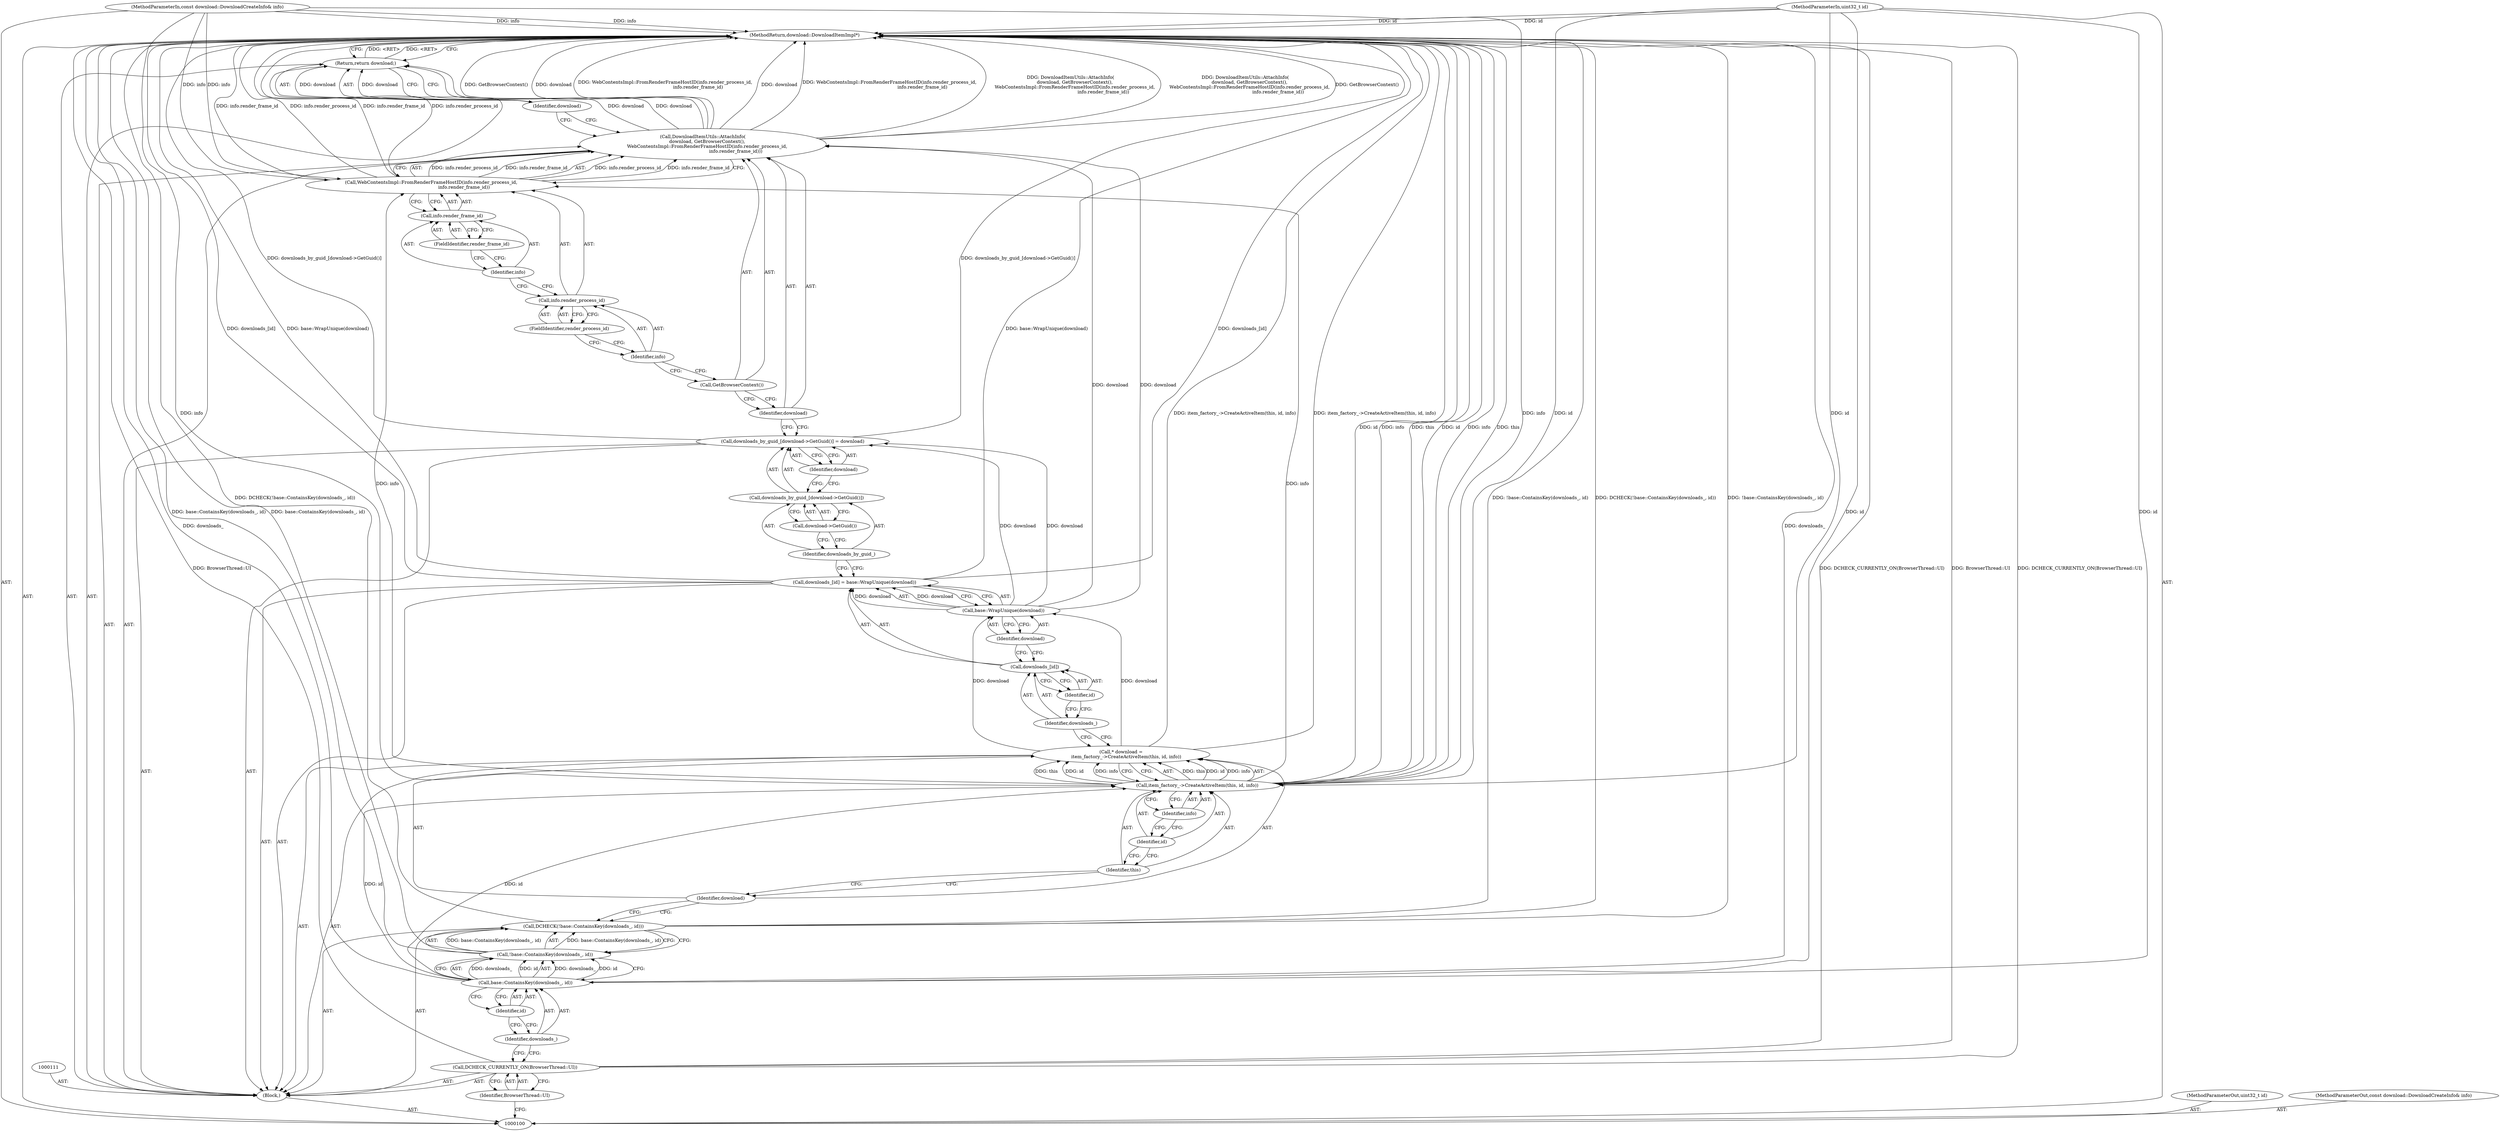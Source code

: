 digraph "1_Chrome_17368442aec0f48859a3561ae5e441175c7041ba" {
"1000141" [label="(MethodReturn,download::DownloadItemImpl*)"];
"1000124" [label="(Call,downloads_by_guid_[download->GetGuid()] = download)"];
"1000125" [label="(Call,downloads_by_guid_[download->GetGuid()])"];
"1000126" [label="(Identifier,downloads_by_guid_)"];
"1000127" [label="(Call,download->GetGuid())"];
"1000128" [label="(Identifier,download)"];
"1000129" [label="(Call,DownloadItemUtils::AttachInfo(\n      download, GetBrowserContext(),\n      WebContentsImpl::FromRenderFrameHostID(info.render_process_id,\n                                             info.render_frame_id)))"];
"1000131" [label="(Call,GetBrowserContext())"];
"1000130" [label="(Identifier,download)"];
"1000133" [label="(Call,info.render_process_id)"];
"1000134" [label="(Identifier,info)"];
"1000135" [label="(FieldIdentifier,render_process_id)"];
"1000132" [label="(Call,WebContentsImpl::FromRenderFrameHostID(info.render_process_id,\n                                             info.render_frame_id))"];
"1000136" [label="(Call,info.render_frame_id)"];
"1000137" [label="(Identifier,info)"];
"1000138" [label="(FieldIdentifier,render_frame_id)"];
"1000139" [label="(Return,return download;)"];
"1000140" [label="(Identifier,download)"];
"1000101" [label="(MethodParameterIn,uint32_t id)"];
"1000208" [label="(MethodParameterOut,uint32_t id)"];
"1000103" [label="(Block,)"];
"1000102" [label="(MethodParameterIn,const download::DownloadCreateInfo& info)"];
"1000209" [label="(MethodParameterOut,const download::DownloadCreateInfo& info)"];
"1000105" [label="(Identifier,BrowserThread::UI)"];
"1000104" [label="(Call,DCHECK_CURRENTLY_ON(BrowserThread::UI))"];
"1000108" [label="(Call,base::ContainsKey(downloads_, id))"];
"1000106" [label="(Call,DCHECK(!base::ContainsKey(downloads_, id)))"];
"1000109" [label="(Identifier,downloads_)"];
"1000110" [label="(Identifier,id)"];
"1000107" [label="(Call,!base::ContainsKey(downloads_, id))"];
"1000112" [label="(Call,* download =\n       item_factory_->CreateActiveItem(this, id, info))"];
"1000113" [label="(Identifier,download)"];
"1000115" [label="(Identifier,this)"];
"1000116" [label="(Identifier,id)"];
"1000117" [label="(Identifier,info)"];
"1000114" [label="(Call,item_factory_->CreateActiveItem(this, id, info))"];
"1000121" [label="(Identifier,id)"];
"1000122" [label="(Call,base::WrapUnique(download))"];
"1000118" [label="(Call,downloads_[id] = base::WrapUnique(download))"];
"1000119" [label="(Call,downloads_[id])"];
"1000120" [label="(Identifier,downloads_)"];
"1000123" [label="(Identifier,download)"];
"1000141" -> "1000100"  [label="AST: "];
"1000141" -> "1000139"  [label="CFG: "];
"1000139" -> "1000141"  [label="DDG: <RET>"];
"1000114" -> "1000141"  [label="DDG: info"];
"1000114" -> "1000141"  [label="DDG: this"];
"1000114" -> "1000141"  [label="DDG: id"];
"1000129" -> "1000141"  [label="DDG: download"];
"1000129" -> "1000141"  [label="DDG: WebContentsImpl::FromRenderFrameHostID(info.render_process_id,\n                                             info.render_frame_id)"];
"1000129" -> "1000141"  [label="DDG: DownloadItemUtils::AttachInfo(\n      download, GetBrowserContext(),\n      WebContentsImpl::FromRenderFrameHostID(info.render_process_id,\n                                             info.render_frame_id))"];
"1000129" -> "1000141"  [label="DDG: GetBrowserContext()"];
"1000124" -> "1000141"  [label="DDG: downloads_by_guid_[download->GetGuid()]"];
"1000107" -> "1000141"  [label="DDG: base::ContainsKey(downloads_, id)"];
"1000106" -> "1000141"  [label="DDG: !base::ContainsKey(downloads_, id)"];
"1000106" -> "1000141"  [label="DDG: DCHECK(!base::ContainsKey(downloads_, id))"];
"1000104" -> "1000141"  [label="DDG: DCHECK_CURRENTLY_ON(BrowserThread::UI)"];
"1000104" -> "1000141"  [label="DDG: BrowserThread::UI"];
"1000112" -> "1000141"  [label="DDG: item_factory_->CreateActiveItem(this, id, info)"];
"1000101" -> "1000141"  [label="DDG: id"];
"1000118" -> "1000141"  [label="DDG: downloads_[id]"];
"1000118" -> "1000141"  [label="DDG: base::WrapUnique(download)"];
"1000132" -> "1000141"  [label="DDG: info.render_process_id"];
"1000132" -> "1000141"  [label="DDG: info.render_frame_id"];
"1000102" -> "1000141"  [label="DDG: info"];
"1000108" -> "1000141"  [label="DDG: downloads_"];
"1000124" -> "1000103"  [label="AST: "];
"1000124" -> "1000128"  [label="CFG: "];
"1000125" -> "1000124"  [label="AST: "];
"1000128" -> "1000124"  [label="AST: "];
"1000130" -> "1000124"  [label="CFG: "];
"1000124" -> "1000141"  [label="DDG: downloads_by_guid_[download->GetGuid()]"];
"1000122" -> "1000124"  [label="DDG: download"];
"1000125" -> "1000124"  [label="AST: "];
"1000125" -> "1000127"  [label="CFG: "];
"1000126" -> "1000125"  [label="AST: "];
"1000127" -> "1000125"  [label="AST: "];
"1000128" -> "1000125"  [label="CFG: "];
"1000126" -> "1000125"  [label="AST: "];
"1000126" -> "1000118"  [label="CFG: "];
"1000127" -> "1000126"  [label="CFG: "];
"1000127" -> "1000125"  [label="AST: "];
"1000127" -> "1000126"  [label="CFG: "];
"1000125" -> "1000127"  [label="CFG: "];
"1000128" -> "1000124"  [label="AST: "];
"1000128" -> "1000125"  [label="CFG: "];
"1000124" -> "1000128"  [label="CFG: "];
"1000129" -> "1000103"  [label="AST: "];
"1000129" -> "1000132"  [label="CFG: "];
"1000130" -> "1000129"  [label="AST: "];
"1000131" -> "1000129"  [label="AST: "];
"1000132" -> "1000129"  [label="AST: "];
"1000140" -> "1000129"  [label="CFG: "];
"1000129" -> "1000141"  [label="DDG: download"];
"1000129" -> "1000141"  [label="DDG: WebContentsImpl::FromRenderFrameHostID(info.render_process_id,\n                                             info.render_frame_id)"];
"1000129" -> "1000141"  [label="DDG: DownloadItemUtils::AttachInfo(\n      download, GetBrowserContext(),\n      WebContentsImpl::FromRenderFrameHostID(info.render_process_id,\n                                             info.render_frame_id))"];
"1000129" -> "1000141"  [label="DDG: GetBrowserContext()"];
"1000122" -> "1000129"  [label="DDG: download"];
"1000132" -> "1000129"  [label="DDG: info.render_process_id"];
"1000132" -> "1000129"  [label="DDG: info.render_frame_id"];
"1000129" -> "1000139"  [label="DDG: download"];
"1000131" -> "1000129"  [label="AST: "];
"1000131" -> "1000130"  [label="CFG: "];
"1000134" -> "1000131"  [label="CFG: "];
"1000130" -> "1000129"  [label="AST: "];
"1000130" -> "1000124"  [label="CFG: "];
"1000131" -> "1000130"  [label="CFG: "];
"1000133" -> "1000132"  [label="AST: "];
"1000133" -> "1000135"  [label="CFG: "];
"1000134" -> "1000133"  [label="AST: "];
"1000135" -> "1000133"  [label="AST: "];
"1000137" -> "1000133"  [label="CFG: "];
"1000134" -> "1000133"  [label="AST: "];
"1000134" -> "1000131"  [label="CFG: "];
"1000135" -> "1000134"  [label="CFG: "];
"1000135" -> "1000133"  [label="AST: "];
"1000135" -> "1000134"  [label="CFG: "];
"1000133" -> "1000135"  [label="CFG: "];
"1000132" -> "1000129"  [label="AST: "];
"1000132" -> "1000136"  [label="CFG: "];
"1000133" -> "1000132"  [label="AST: "];
"1000136" -> "1000132"  [label="AST: "];
"1000129" -> "1000132"  [label="CFG: "];
"1000132" -> "1000141"  [label="DDG: info.render_process_id"];
"1000132" -> "1000141"  [label="DDG: info.render_frame_id"];
"1000132" -> "1000129"  [label="DDG: info.render_process_id"];
"1000132" -> "1000129"  [label="DDG: info.render_frame_id"];
"1000114" -> "1000132"  [label="DDG: info"];
"1000102" -> "1000132"  [label="DDG: info"];
"1000136" -> "1000132"  [label="AST: "];
"1000136" -> "1000138"  [label="CFG: "];
"1000137" -> "1000136"  [label="AST: "];
"1000138" -> "1000136"  [label="AST: "];
"1000132" -> "1000136"  [label="CFG: "];
"1000137" -> "1000136"  [label="AST: "];
"1000137" -> "1000133"  [label="CFG: "];
"1000138" -> "1000137"  [label="CFG: "];
"1000138" -> "1000136"  [label="AST: "];
"1000138" -> "1000137"  [label="CFG: "];
"1000136" -> "1000138"  [label="CFG: "];
"1000139" -> "1000103"  [label="AST: "];
"1000139" -> "1000140"  [label="CFG: "];
"1000140" -> "1000139"  [label="AST: "];
"1000141" -> "1000139"  [label="CFG: "];
"1000139" -> "1000141"  [label="DDG: <RET>"];
"1000140" -> "1000139"  [label="DDG: download"];
"1000129" -> "1000139"  [label="DDG: download"];
"1000140" -> "1000139"  [label="AST: "];
"1000140" -> "1000129"  [label="CFG: "];
"1000139" -> "1000140"  [label="CFG: "];
"1000140" -> "1000139"  [label="DDG: download"];
"1000101" -> "1000100"  [label="AST: "];
"1000101" -> "1000141"  [label="DDG: id"];
"1000101" -> "1000108"  [label="DDG: id"];
"1000101" -> "1000114"  [label="DDG: id"];
"1000208" -> "1000100"  [label="AST: "];
"1000103" -> "1000100"  [label="AST: "];
"1000104" -> "1000103"  [label="AST: "];
"1000106" -> "1000103"  [label="AST: "];
"1000111" -> "1000103"  [label="AST: "];
"1000112" -> "1000103"  [label="AST: "];
"1000118" -> "1000103"  [label="AST: "];
"1000124" -> "1000103"  [label="AST: "];
"1000129" -> "1000103"  [label="AST: "];
"1000139" -> "1000103"  [label="AST: "];
"1000102" -> "1000100"  [label="AST: "];
"1000102" -> "1000141"  [label="DDG: info"];
"1000102" -> "1000114"  [label="DDG: info"];
"1000102" -> "1000132"  [label="DDG: info"];
"1000209" -> "1000100"  [label="AST: "];
"1000105" -> "1000104"  [label="AST: "];
"1000105" -> "1000100"  [label="CFG: "];
"1000104" -> "1000105"  [label="CFG: "];
"1000104" -> "1000103"  [label="AST: "];
"1000104" -> "1000105"  [label="CFG: "];
"1000105" -> "1000104"  [label="AST: "];
"1000109" -> "1000104"  [label="CFG: "];
"1000104" -> "1000141"  [label="DDG: DCHECK_CURRENTLY_ON(BrowserThread::UI)"];
"1000104" -> "1000141"  [label="DDG: BrowserThread::UI"];
"1000108" -> "1000107"  [label="AST: "];
"1000108" -> "1000110"  [label="CFG: "];
"1000109" -> "1000108"  [label="AST: "];
"1000110" -> "1000108"  [label="AST: "];
"1000107" -> "1000108"  [label="CFG: "];
"1000108" -> "1000141"  [label="DDG: downloads_"];
"1000108" -> "1000107"  [label="DDG: downloads_"];
"1000108" -> "1000107"  [label="DDG: id"];
"1000101" -> "1000108"  [label="DDG: id"];
"1000108" -> "1000114"  [label="DDG: id"];
"1000106" -> "1000103"  [label="AST: "];
"1000106" -> "1000107"  [label="CFG: "];
"1000107" -> "1000106"  [label="AST: "];
"1000113" -> "1000106"  [label="CFG: "];
"1000106" -> "1000141"  [label="DDG: !base::ContainsKey(downloads_, id)"];
"1000106" -> "1000141"  [label="DDG: DCHECK(!base::ContainsKey(downloads_, id))"];
"1000107" -> "1000106"  [label="DDG: base::ContainsKey(downloads_, id)"];
"1000109" -> "1000108"  [label="AST: "];
"1000109" -> "1000104"  [label="CFG: "];
"1000110" -> "1000109"  [label="CFG: "];
"1000110" -> "1000108"  [label="AST: "];
"1000110" -> "1000109"  [label="CFG: "];
"1000108" -> "1000110"  [label="CFG: "];
"1000107" -> "1000106"  [label="AST: "];
"1000107" -> "1000108"  [label="CFG: "];
"1000108" -> "1000107"  [label="AST: "];
"1000106" -> "1000107"  [label="CFG: "];
"1000107" -> "1000141"  [label="DDG: base::ContainsKey(downloads_, id)"];
"1000107" -> "1000106"  [label="DDG: base::ContainsKey(downloads_, id)"];
"1000108" -> "1000107"  [label="DDG: downloads_"];
"1000108" -> "1000107"  [label="DDG: id"];
"1000112" -> "1000103"  [label="AST: "];
"1000112" -> "1000114"  [label="CFG: "];
"1000113" -> "1000112"  [label="AST: "];
"1000114" -> "1000112"  [label="AST: "];
"1000120" -> "1000112"  [label="CFG: "];
"1000112" -> "1000141"  [label="DDG: item_factory_->CreateActiveItem(this, id, info)"];
"1000114" -> "1000112"  [label="DDG: this"];
"1000114" -> "1000112"  [label="DDG: id"];
"1000114" -> "1000112"  [label="DDG: info"];
"1000112" -> "1000122"  [label="DDG: download"];
"1000113" -> "1000112"  [label="AST: "];
"1000113" -> "1000106"  [label="CFG: "];
"1000115" -> "1000113"  [label="CFG: "];
"1000115" -> "1000114"  [label="AST: "];
"1000115" -> "1000113"  [label="CFG: "];
"1000116" -> "1000115"  [label="CFG: "];
"1000116" -> "1000114"  [label="AST: "];
"1000116" -> "1000115"  [label="CFG: "];
"1000117" -> "1000116"  [label="CFG: "];
"1000117" -> "1000114"  [label="AST: "];
"1000117" -> "1000116"  [label="CFG: "];
"1000114" -> "1000117"  [label="CFG: "];
"1000114" -> "1000112"  [label="AST: "];
"1000114" -> "1000117"  [label="CFG: "];
"1000115" -> "1000114"  [label="AST: "];
"1000116" -> "1000114"  [label="AST: "];
"1000117" -> "1000114"  [label="AST: "];
"1000112" -> "1000114"  [label="CFG: "];
"1000114" -> "1000141"  [label="DDG: info"];
"1000114" -> "1000141"  [label="DDG: this"];
"1000114" -> "1000141"  [label="DDG: id"];
"1000114" -> "1000112"  [label="DDG: this"];
"1000114" -> "1000112"  [label="DDG: id"];
"1000114" -> "1000112"  [label="DDG: info"];
"1000108" -> "1000114"  [label="DDG: id"];
"1000101" -> "1000114"  [label="DDG: id"];
"1000102" -> "1000114"  [label="DDG: info"];
"1000114" -> "1000132"  [label="DDG: info"];
"1000121" -> "1000119"  [label="AST: "];
"1000121" -> "1000120"  [label="CFG: "];
"1000119" -> "1000121"  [label="CFG: "];
"1000122" -> "1000118"  [label="AST: "];
"1000122" -> "1000123"  [label="CFG: "];
"1000123" -> "1000122"  [label="AST: "];
"1000118" -> "1000122"  [label="CFG: "];
"1000122" -> "1000118"  [label="DDG: download"];
"1000112" -> "1000122"  [label="DDG: download"];
"1000122" -> "1000124"  [label="DDG: download"];
"1000122" -> "1000129"  [label="DDG: download"];
"1000118" -> "1000103"  [label="AST: "];
"1000118" -> "1000122"  [label="CFG: "];
"1000119" -> "1000118"  [label="AST: "];
"1000122" -> "1000118"  [label="AST: "];
"1000126" -> "1000118"  [label="CFG: "];
"1000118" -> "1000141"  [label="DDG: downloads_[id]"];
"1000118" -> "1000141"  [label="DDG: base::WrapUnique(download)"];
"1000122" -> "1000118"  [label="DDG: download"];
"1000119" -> "1000118"  [label="AST: "];
"1000119" -> "1000121"  [label="CFG: "];
"1000120" -> "1000119"  [label="AST: "];
"1000121" -> "1000119"  [label="AST: "];
"1000123" -> "1000119"  [label="CFG: "];
"1000120" -> "1000119"  [label="AST: "];
"1000120" -> "1000112"  [label="CFG: "];
"1000121" -> "1000120"  [label="CFG: "];
"1000123" -> "1000122"  [label="AST: "];
"1000123" -> "1000119"  [label="CFG: "];
"1000122" -> "1000123"  [label="CFG: "];
}
